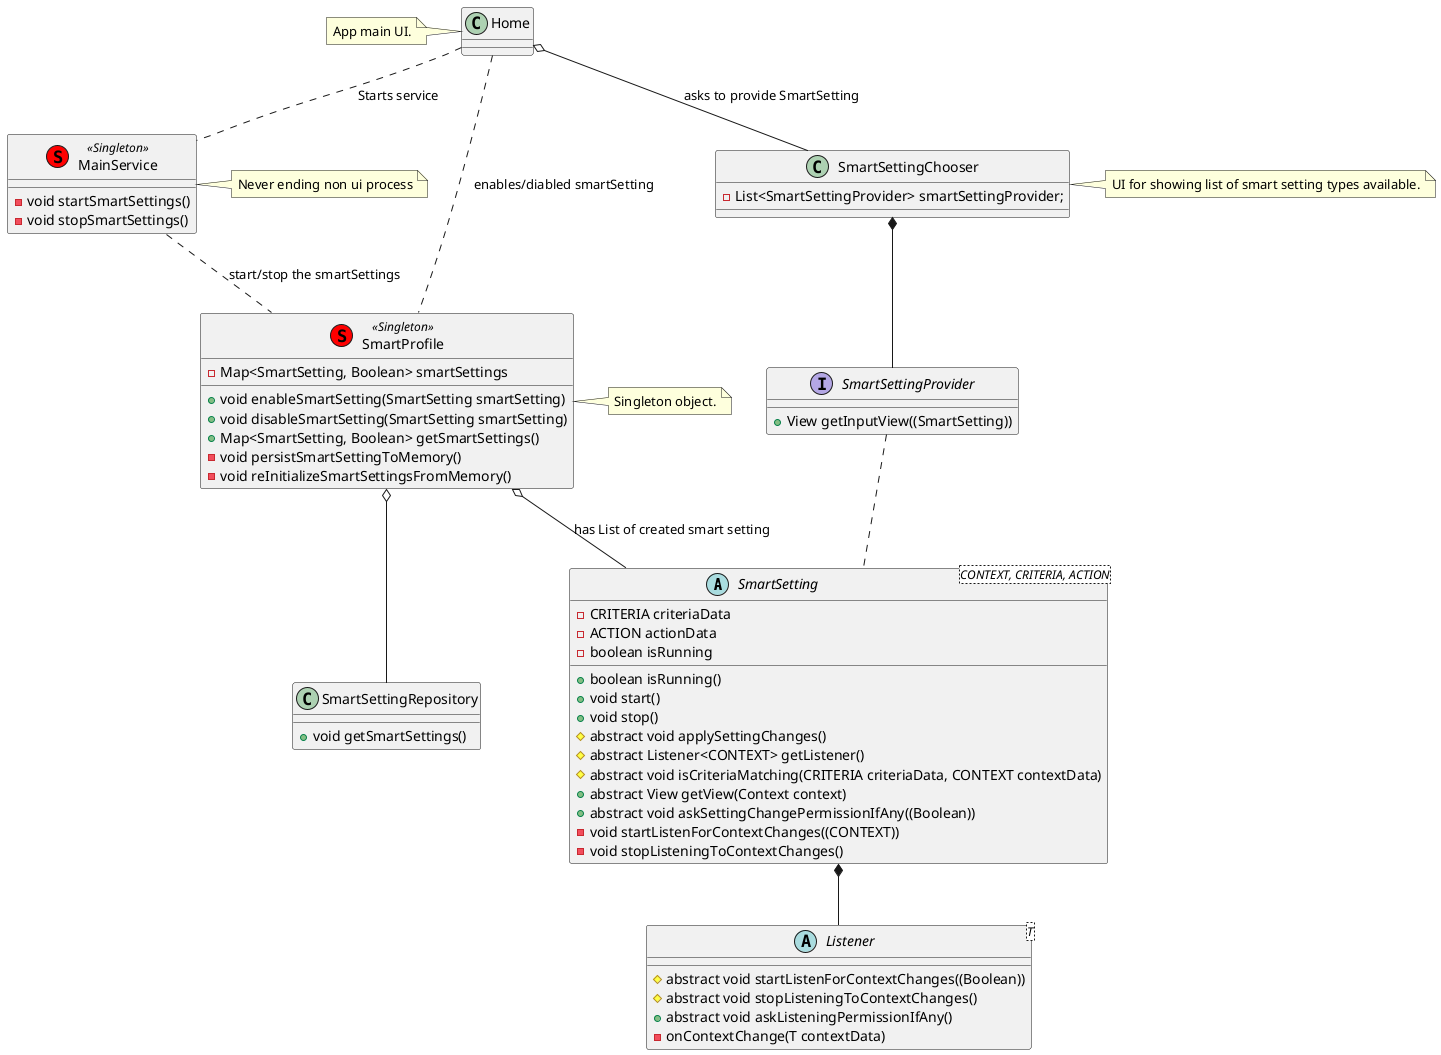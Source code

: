@startuml


abstract class SmartSetting<CONTEXT, CRITERIA, ACTION> {
    - CRITERIA criteriaData
    - ACTION actionData
    - boolean isRunning
    + boolean isRunning()
    + void start()
    + void stop()
    # abstract void applySettingChanges()
    # abstract Listener<CONTEXT> getListener()
    # abstract void isCriteriaMatching(CRITERIA criteriaData, CONTEXT contextData)
    + abstract View getView(Context context)
    + abstract void askSettingChangePermissionIfAny((Boolean))
    - void startListenForContextChanges((CONTEXT))
    - void stopListeningToContextChanges()
}

abstract class Listener<T> {
    # abstract void startListenForContextChanges((Boolean))
    # abstract void stopListeningToContextChanges()
    + abstract void askListeningPermissionIfAny()
    - onContextChange(T contextData)
}

SmartSetting *-- Listener


interface SmartSettingProvider {
    + View getInputView((SmartSetting))
}

SmartSettingProvider .. SmartSetting

class SmartProfile <<(S,red) Singleton>> {
    - Map<SmartSetting, Boolean> smartSettings
    + void enableSmartSetting(SmartSetting smartSetting)
    + void disableSmartSetting(SmartSetting smartSetting)
    + Map<SmartSetting, Boolean> getSmartSettings()
    - void persistSmartSettingToMemory()
    - void reInitializeSmartSettingsFromMemory()
}

note right of SmartProfile
Singleton object.
end note

SmartProfile o-- SmartSetting : has List of created smart setting

class SmartSettingChooser {
    - List<SmartSettingProvider> smartSettingProvider;
}

note right of SmartSettingChooser
UI for showing list of smart setting types available.
end note

SmartSettingChooser *-- SmartSettingProvider


class Home {

}

note left of Home {
    App main UI.
}

Home .. SmartProfile : enables/diabled smartSetting
Home o-- SmartSettingChooser : asks to provide SmartSetting

class MainService<<(S,red) Singleton>> {
    - void startSmartSettings()
    - void stopSmartSettings()
}

note left of MainService
Never ending non ui process
end note

MainService .. SmartProfile : start/stop the smartSettings

Home .. MainService : Starts service

class SmartSettingRepository {
    + void getSmartSettings()
}

SmartProfile o-- SmartSettingRepository

@enduml
